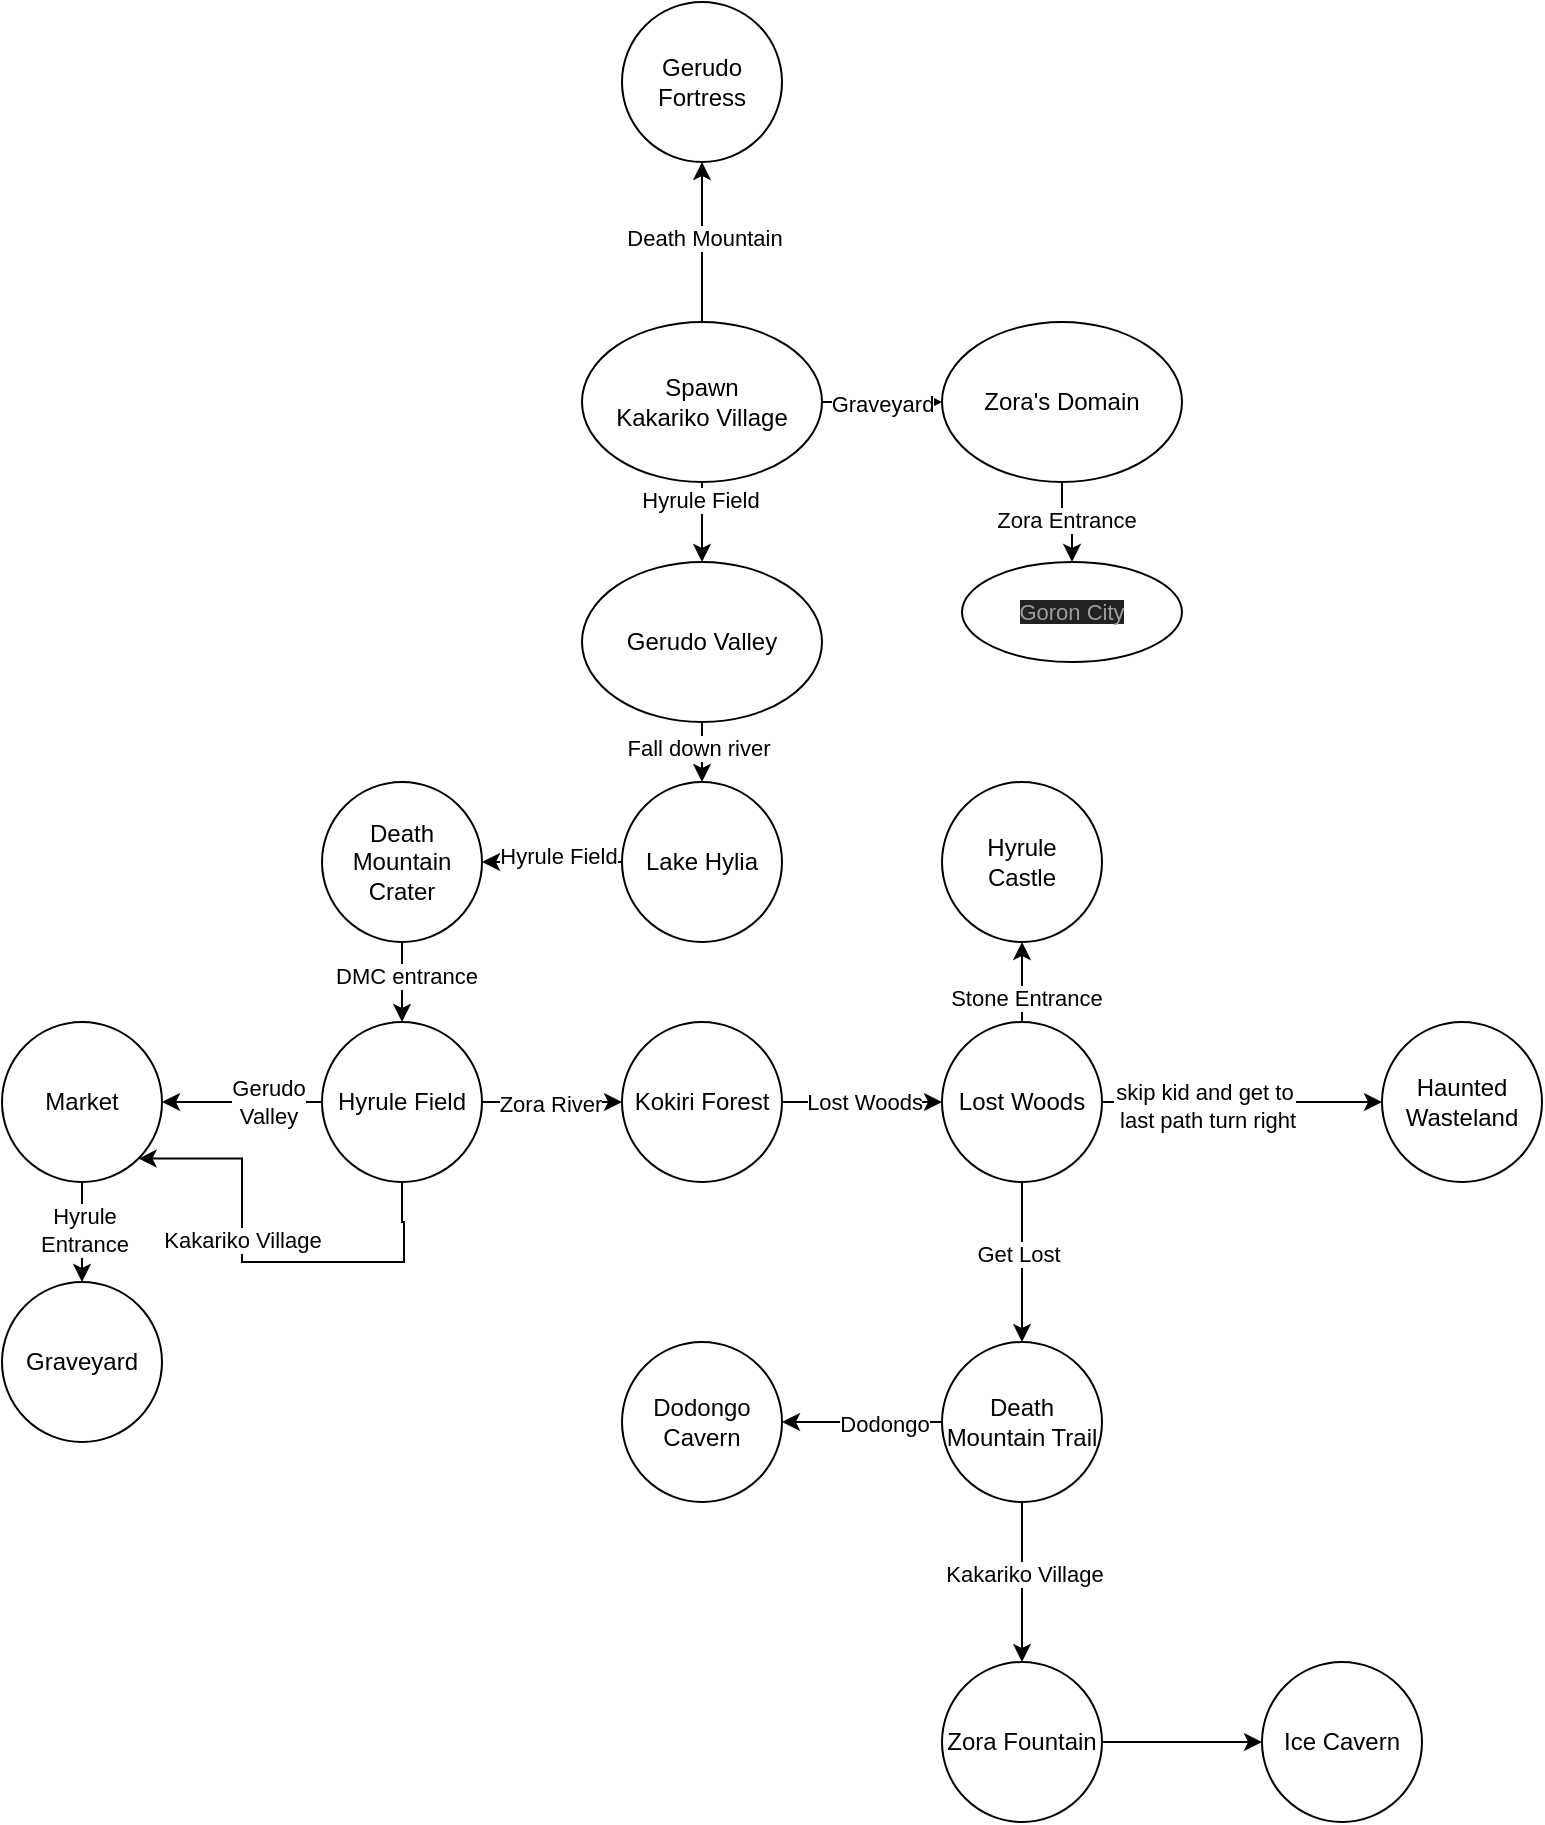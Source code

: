 <mxfile version="24.2.8" type="github">
  <diagram id="ExdVcAUaZuNl6TTwVnS5" name="Page-1">
    <mxGraphModel dx="1434" dy="1146" grid="1" gridSize="10" guides="1" tooltips="1" connect="1" arrows="1" fold="1" page="0" pageScale="1" pageWidth="850" pageHeight="1100" math="0" shadow="0">
      <root>
        <mxCell id="0" />
        <mxCell id="1" parent="0" />
        <mxCell id="cMVdIXUV59GpLGK3NVcO-6" value="" style="edgeStyle=orthogonalEdgeStyle;rounded=0;orthogonalLoop=1;jettySize=auto;html=1;" edge="1" parent="1" source="cMVdIXUV59GpLGK3NVcO-1" target="cMVdIXUV59GpLGK3NVcO-2">
          <mxGeometry relative="1" as="geometry" />
        </mxCell>
        <mxCell id="cMVdIXUV59GpLGK3NVcO-7" value="Graveyard" style="edgeLabel;html=1;align=center;verticalAlign=middle;resizable=0;points=[];" vertex="1" connectable="0" parent="cMVdIXUV59GpLGK3NVcO-6">
          <mxGeometry x="0.005" y="-1" relative="1" as="geometry">
            <mxPoint as="offset" />
          </mxGeometry>
        </mxCell>
        <mxCell id="cMVdIXUV59GpLGK3NVcO-8" style="edgeStyle=orthogonalEdgeStyle;rounded=0;orthogonalLoop=1;jettySize=auto;html=1;exitX=0.5;exitY=1;exitDx=0;exitDy=0;entryX=0.5;entryY=0;entryDx=0;entryDy=0;" edge="1" parent="1" source="cMVdIXUV59GpLGK3NVcO-1" target="cMVdIXUV59GpLGK3NVcO-5">
          <mxGeometry relative="1" as="geometry" />
        </mxCell>
        <mxCell id="cMVdIXUV59GpLGK3NVcO-9" value="Hyrule Field" style="edgeLabel;html=1;align=center;verticalAlign=middle;resizable=0;points=[];" vertex="1" connectable="0" parent="cMVdIXUV59GpLGK3NVcO-8">
          <mxGeometry x="-0.562" y="-1" relative="1" as="geometry">
            <mxPoint as="offset" />
          </mxGeometry>
        </mxCell>
        <mxCell id="cMVdIXUV59GpLGK3NVcO-19" value="" style="edgeStyle=orthogonalEdgeStyle;rounded=0;orthogonalLoop=1;jettySize=auto;html=1;" edge="1" parent="1" source="cMVdIXUV59GpLGK3NVcO-1" target="cMVdIXUV59GpLGK3NVcO-18">
          <mxGeometry relative="1" as="geometry" />
        </mxCell>
        <mxCell id="cMVdIXUV59GpLGK3NVcO-20" value="Death Mountain" style="edgeLabel;html=1;align=center;verticalAlign=middle;resizable=0;points=[];" vertex="1" connectable="0" parent="cMVdIXUV59GpLGK3NVcO-19">
          <mxGeometry x="0.066" y="-1" relative="1" as="geometry">
            <mxPoint as="offset" />
          </mxGeometry>
        </mxCell>
        <mxCell id="cMVdIXUV59GpLGK3NVcO-1" value="Spawn&lt;div&gt;Kakariko Village&lt;/div&gt;" style="ellipse;whiteSpace=wrap;html=1;" vertex="1" parent="1">
          <mxGeometry x="370" y="100" width="120" height="80" as="geometry" />
        </mxCell>
        <mxCell id="cMVdIXUV59GpLGK3NVcO-11" style="edgeStyle=orthogonalEdgeStyle;rounded=0;orthogonalLoop=1;jettySize=auto;html=1;exitX=0.5;exitY=1;exitDx=0;exitDy=0;entryX=0.5;entryY=0;entryDx=0;entryDy=0;" edge="1" parent="1" source="cMVdIXUV59GpLGK3NVcO-2" target="cMVdIXUV59GpLGK3NVcO-10">
          <mxGeometry relative="1" as="geometry" />
        </mxCell>
        <mxCell id="cMVdIXUV59GpLGK3NVcO-13" value="Zora Entrance" style="edgeLabel;html=1;align=center;verticalAlign=middle;resizable=0;points=[];" vertex="1" connectable="0" parent="cMVdIXUV59GpLGK3NVcO-11">
          <mxGeometry x="-0.045" y="1" relative="1" as="geometry">
            <mxPoint as="offset" />
          </mxGeometry>
        </mxCell>
        <mxCell id="cMVdIXUV59GpLGK3NVcO-2" value="Zora&#39;s Domain" style="ellipse;whiteSpace=wrap;html=1;" vertex="1" parent="1">
          <mxGeometry x="550" y="100" width="120" height="80" as="geometry" />
        </mxCell>
        <mxCell id="cMVdIXUV59GpLGK3NVcO-16" value="" style="edgeStyle=orthogonalEdgeStyle;rounded=0;orthogonalLoop=1;jettySize=auto;html=1;" edge="1" parent="1" source="cMVdIXUV59GpLGK3NVcO-5" target="cMVdIXUV59GpLGK3NVcO-15">
          <mxGeometry relative="1" as="geometry" />
        </mxCell>
        <mxCell id="cMVdIXUV59GpLGK3NVcO-17" value="Fall down river" style="edgeLabel;html=1;align=center;verticalAlign=middle;resizable=0;points=[];" vertex="1" connectable="0" parent="cMVdIXUV59GpLGK3NVcO-16">
          <mxGeometry x="0.328" y="-2" relative="1" as="geometry">
            <mxPoint as="offset" />
          </mxGeometry>
        </mxCell>
        <mxCell id="cMVdIXUV59GpLGK3NVcO-5" value="Gerudo Valley" style="ellipse;whiteSpace=wrap;html=1;" vertex="1" parent="1">
          <mxGeometry x="370" y="220" width="120" height="80" as="geometry" />
        </mxCell>
        <mxCell id="cMVdIXUV59GpLGK3NVcO-10" value="&lt;br&gt;&lt;span data-darkreader-inline-bgcolor=&quot;&quot; data-darkreader-inline-color=&quot;&quot; style=&quot;color: rgb(157, 156, 154); font-family: Helvetica; font-size: 11px; font-style: normal; font-variant-ligatures: normal; font-variant-caps: normal; font-weight: 400; letter-spacing: normal; orphans: 2; text-align: center; text-indent: 0px; text-transform: none; widows: 2; word-spacing: 0px; -webkit-text-stroke-width: 0px; white-space: nowrap; background-color: rgb(33, 35, 35); text-decoration-thickness: initial; text-decoration-style: initial; text-decoration-color: initial; float: none; display: inline !important; --darkreader-inline-color: #78746d; --darkreader-inline-bgcolor: #232424;&quot;&gt;Goron City&lt;/span&gt;&lt;div&gt;&lt;br/&gt;&lt;/div&gt;" style="ellipse;whiteSpace=wrap;html=1;" vertex="1" parent="1">
          <mxGeometry x="560" y="220" width="110" height="50" as="geometry" />
        </mxCell>
        <mxCell id="cMVdIXUV59GpLGK3NVcO-24" value="" style="edgeStyle=orthogonalEdgeStyle;rounded=0;orthogonalLoop=1;jettySize=auto;html=1;" edge="1" parent="1" source="cMVdIXUV59GpLGK3NVcO-15" target="cMVdIXUV59GpLGK3NVcO-23">
          <mxGeometry relative="1" as="geometry" />
        </mxCell>
        <mxCell id="cMVdIXUV59GpLGK3NVcO-25" value="Hyrule Field" style="edgeLabel;html=1;align=center;verticalAlign=middle;resizable=0;points=[];" vertex="1" connectable="0" parent="cMVdIXUV59GpLGK3NVcO-24">
          <mxGeometry x="-0.091" y="-3" relative="1" as="geometry">
            <mxPoint as="offset" />
          </mxGeometry>
        </mxCell>
        <mxCell id="cMVdIXUV59GpLGK3NVcO-15" value="Lake Hylia" style="ellipse;whiteSpace=wrap;html=1;" vertex="1" parent="1">
          <mxGeometry x="390" y="330" width="80" height="80" as="geometry" />
        </mxCell>
        <mxCell id="cMVdIXUV59GpLGK3NVcO-18" value="Gerudo Fortress" style="ellipse;whiteSpace=wrap;html=1;" vertex="1" parent="1">
          <mxGeometry x="390" y="-60" width="80" height="80" as="geometry" />
        </mxCell>
        <mxCell id="cMVdIXUV59GpLGK3NVcO-28" value="" style="edgeStyle=orthogonalEdgeStyle;rounded=0;orthogonalLoop=1;jettySize=auto;html=1;" edge="1" parent="1" source="cMVdIXUV59GpLGK3NVcO-23" target="cMVdIXUV59GpLGK3NVcO-27">
          <mxGeometry relative="1" as="geometry" />
        </mxCell>
        <mxCell id="cMVdIXUV59GpLGK3NVcO-29" value="DMC entrance" style="edgeLabel;html=1;align=center;verticalAlign=middle;resizable=0;points=[];" vertex="1" connectable="0" parent="cMVdIXUV59GpLGK3NVcO-28">
          <mxGeometry x="-0.169" y="2" relative="1" as="geometry">
            <mxPoint as="offset" />
          </mxGeometry>
        </mxCell>
        <mxCell id="cMVdIXUV59GpLGK3NVcO-23" value="Death Mountain Crater" style="ellipse;whiteSpace=wrap;html=1;" vertex="1" parent="1">
          <mxGeometry x="240" y="330" width="80" height="80" as="geometry" />
        </mxCell>
        <mxCell id="cMVdIXUV59GpLGK3NVcO-33" value="" style="edgeStyle=orthogonalEdgeStyle;rounded=0;orthogonalLoop=1;jettySize=auto;html=1;" edge="1" parent="1" source="cMVdIXUV59GpLGK3NVcO-27" target="cMVdIXUV59GpLGK3NVcO-32">
          <mxGeometry relative="1" as="geometry" />
        </mxCell>
        <mxCell id="cMVdIXUV59GpLGK3NVcO-34" value="Zora River" style="edgeLabel;html=1;align=center;verticalAlign=middle;resizable=0;points=[];" vertex="1" connectable="0" parent="cMVdIXUV59GpLGK3NVcO-33">
          <mxGeometry x="-0.035" y="-1" relative="1" as="geometry">
            <mxPoint as="offset" />
          </mxGeometry>
        </mxCell>
        <mxCell id="cMVdIXUV59GpLGK3NVcO-56" value="" style="edgeStyle=orthogonalEdgeStyle;rounded=0;orthogonalLoop=1;jettySize=auto;html=1;" edge="1" parent="1" source="cMVdIXUV59GpLGK3NVcO-27" target="cMVdIXUV59GpLGK3NVcO-55">
          <mxGeometry relative="1" as="geometry" />
        </mxCell>
        <mxCell id="cMVdIXUV59GpLGK3NVcO-57" value="Gerudo&lt;div&gt;Valley&lt;/div&gt;" style="edgeLabel;html=1;align=center;verticalAlign=middle;resizable=0;points=[];" vertex="1" connectable="0" parent="cMVdIXUV59GpLGK3NVcO-56">
          <mxGeometry x="-0.324" relative="1" as="geometry">
            <mxPoint as="offset" />
          </mxGeometry>
        </mxCell>
        <mxCell id="cMVdIXUV59GpLGK3NVcO-62" style="edgeStyle=orthogonalEdgeStyle;rounded=0;orthogonalLoop=1;jettySize=auto;html=1;entryX=1;entryY=1;entryDx=0;entryDy=0;" edge="1" parent="1" source="cMVdIXUV59GpLGK3NVcO-27" target="cMVdIXUV59GpLGK3NVcO-55">
          <mxGeometry relative="1" as="geometry">
            <mxPoint x="240" y="570" as="targetPoint" />
            <Array as="points">
              <mxPoint x="280" y="550" />
              <mxPoint x="281" y="550" />
              <mxPoint x="281" y="570" />
              <mxPoint x="200" y="570" />
              <mxPoint x="200" y="518" />
            </Array>
          </mxGeometry>
        </mxCell>
        <mxCell id="cMVdIXUV59GpLGK3NVcO-63" value="Kakariko Village" style="edgeLabel;html=1;align=center;verticalAlign=middle;resizable=0;points=[];" vertex="1" connectable="0" parent="cMVdIXUV59GpLGK3NVcO-62">
          <mxGeometry x="0.185" relative="1" as="geometry">
            <mxPoint as="offset" />
          </mxGeometry>
        </mxCell>
        <mxCell id="cMVdIXUV59GpLGK3NVcO-27" value="Hyrule Field" style="ellipse;whiteSpace=wrap;html=1;" vertex="1" parent="1">
          <mxGeometry x="240" y="450" width="80" height="80" as="geometry" />
        </mxCell>
        <mxCell id="cMVdIXUV59GpLGK3NVcO-36" value="" style="edgeStyle=orthogonalEdgeStyle;rounded=0;orthogonalLoop=1;jettySize=auto;html=1;" edge="1" parent="1" source="cMVdIXUV59GpLGK3NVcO-32" target="cMVdIXUV59GpLGK3NVcO-35">
          <mxGeometry relative="1" as="geometry" />
        </mxCell>
        <mxCell id="cMVdIXUV59GpLGK3NVcO-37" value="Lost Woods" style="edgeLabel;html=1;align=center;verticalAlign=middle;resizable=0;points=[];" vertex="1" connectable="0" parent="cMVdIXUV59GpLGK3NVcO-36">
          <mxGeometry x="-0.337" y="1" relative="1" as="geometry">
            <mxPoint x="14" y="1" as="offset" />
          </mxGeometry>
        </mxCell>
        <mxCell id="cMVdIXUV59GpLGK3NVcO-32" value="Kokiri Forest" style="ellipse;whiteSpace=wrap;html=1;" vertex="1" parent="1">
          <mxGeometry x="390" y="450" width="80" height="80" as="geometry" />
        </mxCell>
        <mxCell id="cMVdIXUV59GpLGK3NVcO-39" value="" style="edgeStyle=orthogonalEdgeStyle;rounded=0;orthogonalLoop=1;jettySize=auto;html=1;" edge="1" parent="1" source="cMVdIXUV59GpLGK3NVcO-35" target="cMVdIXUV59GpLGK3NVcO-38">
          <mxGeometry relative="1" as="geometry" />
        </mxCell>
        <mxCell id="cMVdIXUV59GpLGK3NVcO-40" value="Stone Entrance" style="edgeLabel;html=1;align=center;verticalAlign=middle;resizable=0;points=[];" vertex="1" connectable="0" parent="cMVdIXUV59GpLGK3NVcO-39">
          <mxGeometry x="-0.386" y="-2" relative="1" as="geometry">
            <mxPoint as="offset" />
          </mxGeometry>
        </mxCell>
        <mxCell id="cMVdIXUV59GpLGK3NVcO-42" value="" style="edgeStyle=orthogonalEdgeStyle;rounded=0;orthogonalLoop=1;jettySize=auto;html=1;" edge="1" parent="1" source="cMVdIXUV59GpLGK3NVcO-35" target="cMVdIXUV59GpLGK3NVcO-41">
          <mxGeometry relative="1" as="geometry" />
        </mxCell>
        <mxCell id="cMVdIXUV59GpLGK3NVcO-43" value="Get Lost" style="edgeLabel;html=1;align=center;verticalAlign=middle;resizable=0;points=[];" vertex="1" connectable="0" parent="cMVdIXUV59GpLGK3NVcO-42">
          <mxGeometry x="-0.1" y="-2" relative="1" as="geometry">
            <mxPoint as="offset" />
          </mxGeometry>
        </mxCell>
        <mxCell id="cMVdIXUV59GpLGK3NVcO-53" value="" style="edgeStyle=orthogonalEdgeStyle;rounded=0;orthogonalLoop=1;jettySize=auto;html=1;" edge="1" parent="1" source="cMVdIXUV59GpLGK3NVcO-35" target="cMVdIXUV59GpLGK3NVcO-52">
          <mxGeometry relative="1" as="geometry" />
        </mxCell>
        <mxCell id="cMVdIXUV59GpLGK3NVcO-54" value="skip kid and get to&lt;br&gt;&amp;nbsp;last path turn right" style="edgeLabel;html=1;align=center;verticalAlign=middle;resizable=0;points=[];" vertex="1" connectable="0" parent="cMVdIXUV59GpLGK3NVcO-53">
          <mxGeometry x="-0.268" y="-2" relative="1" as="geometry">
            <mxPoint as="offset" />
          </mxGeometry>
        </mxCell>
        <mxCell id="cMVdIXUV59GpLGK3NVcO-35" value="Lost Woods" style="ellipse;whiteSpace=wrap;html=1;" vertex="1" parent="1">
          <mxGeometry x="550" y="450" width="80" height="80" as="geometry" />
        </mxCell>
        <mxCell id="cMVdIXUV59GpLGK3NVcO-38" value="Hyrule&lt;div&gt;Castle&lt;/div&gt;" style="ellipse;whiteSpace=wrap;html=1;" vertex="1" parent="1">
          <mxGeometry x="550" y="330" width="80" height="80" as="geometry" />
        </mxCell>
        <mxCell id="cMVdIXUV59GpLGK3NVcO-45" value="" style="edgeStyle=orthogonalEdgeStyle;rounded=0;orthogonalLoop=1;jettySize=auto;html=1;" edge="1" parent="1" source="cMVdIXUV59GpLGK3NVcO-41" target="cMVdIXUV59GpLGK3NVcO-44">
          <mxGeometry relative="1" as="geometry" />
        </mxCell>
        <mxCell id="cMVdIXUV59GpLGK3NVcO-46" value="Dodongo" style="edgeLabel;html=1;align=center;verticalAlign=middle;resizable=0;points=[];" vertex="1" connectable="0" parent="cMVdIXUV59GpLGK3NVcO-45">
          <mxGeometry x="-0.266" y="1" relative="1" as="geometry">
            <mxPoint as="offset" />
          </mxGeometry>
        </mxCell>
        <mxCell id="cMVdIXUV59GpLGK3NVcO-48" value="" style="edgeStyle=orthogonalEdgeStyle;rounded=0;orthogonalLoop=1;jettySize=auto;html=1;" edge="1" parent="1" source="cMVdIXUV59GpLGK3NVcO-41" target="cMVdIXUV59GpLGK3NVcO-47">
          <mxGeometry relative="1" as="geometry" />
        </mxCell>
        <mxCell id="cMVdIXUV59GpLGK3NVcO-51" value="Kakariko Village" style="edgeLabel;html=1;align=center;verticalAlign=middle;resizable=0;points=[];" vertex="1" connectable="0" parent="cMVdIXUV59GpLGK3NVcO-48">
          <mxGeometry x="-0.117" y="1" relative="1" as="geometry">
            <mxPoint as="offset" />
          </mxGeometry>
        </mxCell>
        <mxCell id="cMVdIXUV59GpLGK3NVcO-41" value="Death Mountain Trail" style="ellipse;whiteSpace=wrap;html=1;" vertex="1" parent="1">
          <mxGeometry x="550" y="610" width="80" height="80" as="geometry" />
        </mxCell>
        <mxCell id="cMVdIXUV59GpLGK3NVcO-44" value="Dodongo Cavern" style="ellipse;whiteSpace=wrap;html=1;" vertex="1" parent="1">
          <mxGeometry x="390" y="610" width="80" height="80" as="geometry" />
        </mxCell>
        <mxCell id="cMVdIXUV59GpLGK3NVcO-50" value="" style="edgeStyle=orthogonalEdgeStyle;rounded=0;orthogonalLoop=1;jettySize=auto;html=1;" edge="1" parent="1" source="cMVdIXUV59GpLGK3NVcO-47" target="cMVdIXUV59GpLGK3NVcO-49">
          <mxGeometry relative="1" as="geometry" />
        </mxCell>
        <mxCell id="cMVdIXUV59GpLGK3NVcO-47" value="Zora Fountain" style="ellipse;whiteSpace=wrap;html=1;" vertex="1" parent="1">
          <mxGeometry x="550" y="770" width="80" height="80" as="geometry" />
        </mxCell>
        <mxCell id="cMVdIXUV59GpLGK3NVcO-49" value="Ice Cavern" style="ellipse;whiteSpace=wrap;html=1;" vertex="1" parent="1">
          <mxGeometry x="710" y="770" width="80" height="80" as="geometry" />
        </mxCell>
        <mxCell id="cMVdIXUV59GpLGK3NVcO-52" value="Haunted Wasteland" style="ellipse;whiteSpace=wrap;html=1;" vertex="1" parent="1">
          <mxGeometry x="770" y="450" width="80" height="80" as="geometry" />
        </mxCell>
        <mxCell id="cMVdIXUV59GpLGK3NVcO-59" value="" style="edgeStyle=orthogonalEdgeStyle;rounded=0;orthogonalLoop=1;jettySize=auto;html=1;" edge="1" parent="1" source="cMVdIXUV59GpLGK3NVcO-55" target="cMVdIXUV59GpLGK3NVcO-58">
          <mxGeometry relative="1" as="geometry" />
        </mxCell>
        <mxCell id="cMVdIXUV59GpLGK3NVcO-60" value="Hyrule&lt;div&gt;Entrance&lt;/div&gt;" style="edgeLabel;html=1;align=center;verticalAlign=middle;resizable=0;points=[];" vertex="1" connectable="0" parent="cMVdIXUV59GpLGK3NVcO-59">
          <mxGeometry x="-0.051" y="1" relative="1" as="geometry">
            <mxPoint as="offset" />
          </mxGeometry>
        </mxCell>
        <mxCell id="cMVdIXUV59GpLGK3NVcO-55" value="Market" style="ellipse;whiteSpace=wrap;html=1;" vertex="1" parent="1">
          <mxGeometry x="80" y="450" width="80" height="80" as="geometry" />
        </mxCell>
        <mxCell id="cMVdIXUV59GpLGK3NVcO-58" value="Graveyard" style="ellipse;whiteSpace=wrap;html=1;" vertex="1" parent="1">
          <mxGeometry x="80" y="580" width="80" height="80" as="geometry" />
        </mxCell>
      </root>
    </mxGraphModel>
  </diagram>
</mxfile>
